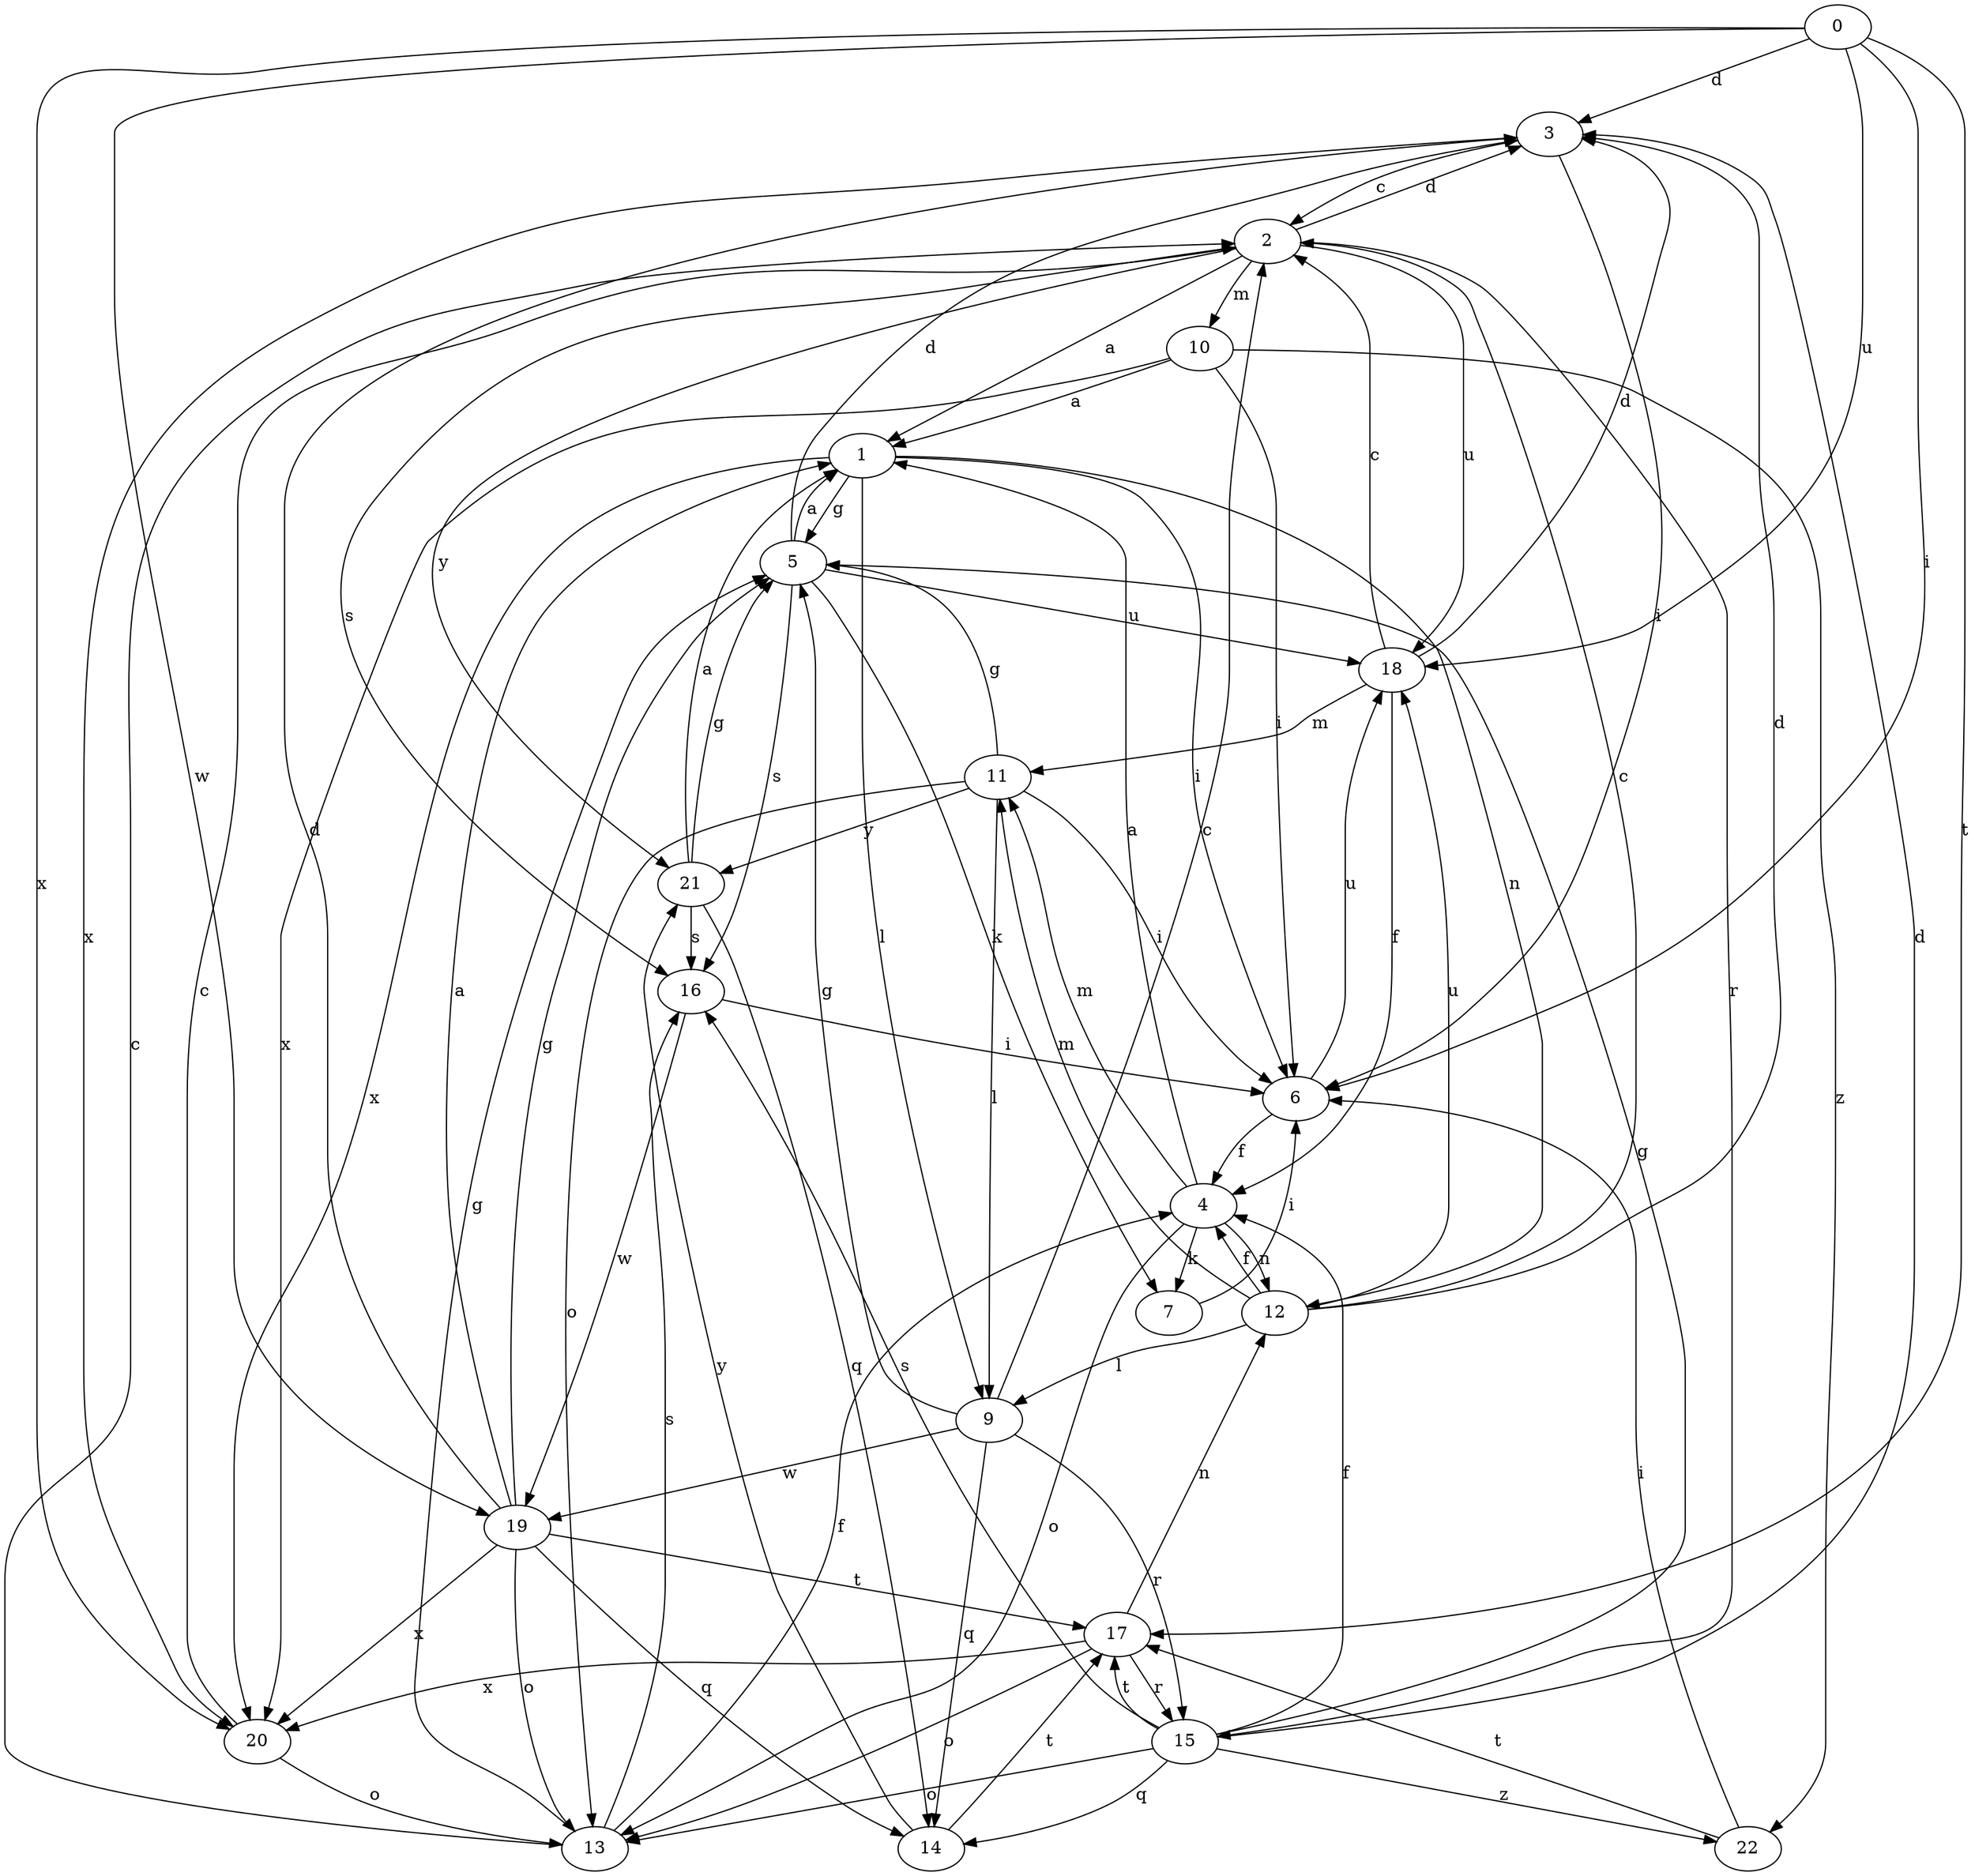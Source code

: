 strict digraph  {
0;
1;
2;
3;
4;
5;
6;
7;
9;
10;
11;
12;
13;
14;
15;
16;
17;
18;
19;
20;
21;
22;
0 -> 3  [label=d];
0 -> 6  [label=i];
0 -> 17  [label=t];
0 -> 18  [label=u];
0 -> 19  [label=w];
0 -> 20  [label=x];
1 -> 5  [label=g];
1 -> 6  [label=i];
1 -> 9  [label=l];
1 -> 12  [label=n];
1 -> 20  [label=x];
2 -> 1  [label=a];
2 -> 3  [label=d];
2 -> 10  [label=m];
2 -> 15  [label=r];
2 -> 16  [label=s];
2 -> 18  [label=u];
2 -> 21  [label=y];
3 -> 2  [label=c];
3 -> 6  [label=i];
3 -> 20  [label=x];
4 -> 1  [label=a];
4 -> 7  [label=k];
4 -> 11  [label=m];
4 -> 12  [label=n];
4 -> 13  [label=o];
5 -> 1  [label=a];
5 -> 3  [label=d];
5 -> 7  [label=k];
5 -> 16  [label=s];
5 -> 18  [label=u];
6 -> 4  [label=f];
6 -> 18  [label=u];
7 -> 6  [label=i];
9 -> 2  [label=c];
9 -> 5  [label=g];
9 -> 14  [label=q];
9 -> 15  [label=r];
9 -> 19  [label=w];
10 -> 1  [label=a];
10 -> 6  [label=i];
10 -> 20  [label=x];
10 -> 22  [label=z];
11 -> 5  [label=g];
11 -> 6  [label=i];
11 -> 9  [label=l];
11 -> 13  [label=o];
11 -> 21  [label=y];
12 -> 2  [label=c];
12 -> 3  [label=d];
12 -> 4  [label=f];
12 -> 9  [label=l];
12 -> 11  [label=m];
12 -> 18  [label=u];
13 -> 2  [label=c];
13 -> 4  [label=f];
13 -> 5  [label=g];
13 -> 16  [label=s];
14 -> 17  [label=t];
14 -> 21  [label=y];
15 -> 3  [label=d];
15 -> 4  [label=f];
15 -> 5  [label=g];
15 -> 13  [label=o];
15 -> 14  [label=q];
15 -> 16  [label=s];
15 -> 17  [label=t];
15 -> 22  [label=z];
16 -> 6  [label=i];
16 -> 19  [label=w];
17 -> 12  [label=n];
17 -> 13  [label=o];
17 -> 15  [label=r];
17 -> 20  [label=x];
18 -> 2  [label=c];
18 -> 3  [label=d];
18 -> 4  [label=f];
18 -> 11  [label=m];
19 -> 1  [label=a];
19 -> 3  [label=d];
19 -> 5  [label=g];
19 -> 13  [label=o];
19 -> 14  [label=q];
19 -> 17  [label=t];
19 -> 20  [label=x];
20 -> 2  [label=c];
20 -> 13  [label=o];
21 -> 1  [label=a];
21 -> 5  [label=g];
21 -> 14  [label=q];
21 -> 16  [label=s];
22 -> 6  [label=i];
22 -> 17  [label=t];
}
